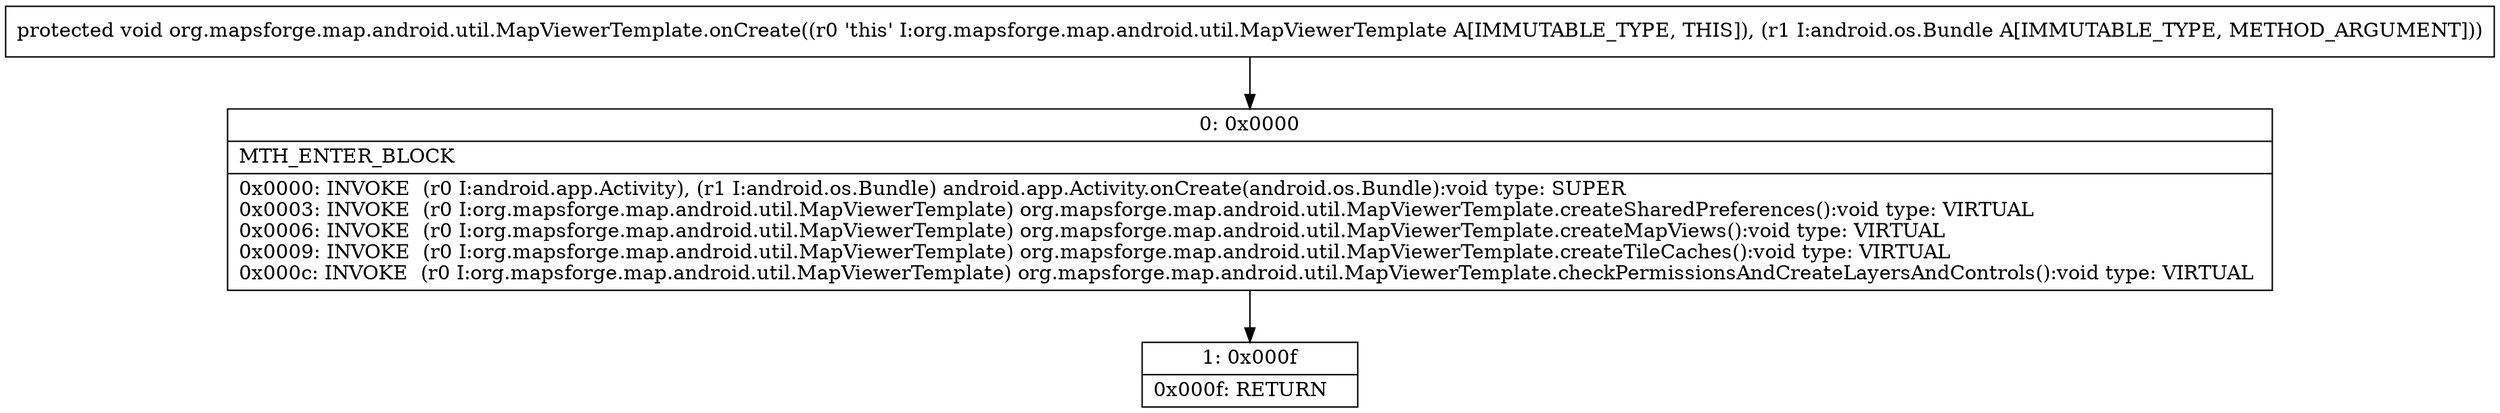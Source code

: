 digraph "CFG fororg.mapsforge.map.android.util.MapViewerTemplate.onCreate(Landroid\/os\/Bundle;)V" {
Node_0 [shape=record,label="{0\:\ 0x0000|MTH_ENTER_BLOCK\l|0x0000: INVOKE  (r0 I:android.app.Activity), (r1 I:android.os.Bundle) android.app.Activity.onCreate(android.os.Bundle):void type: SUPER \l0x0003: INVOKE  (r0 I:org.mapsforge.map.android.util.MapViewerTemplate) org.mapsforge.map.android.util.MapViewerTemplate.createSharedPreferences():void type: VIRTUAL \l0x0006: INVOKE  (r0 I:org.mapsforge.map.android.util.MapViewerTemplate) org.mapsforge.map.android.util.MapViewerTemplate.createMapViews():void type: VIRTUAL \l0x0009: INVOKE  (r0 I:org.mapsforge.map.android.util.MapViewerTemplate) org.mapsforge.map.android.util.MapViewerTemplate.createTileCaches():void type: VIRTUAL \l0x000c: INVOKE  (r0 I:org.mapsforge.map.android.util.MapViewerTemplate) org.mapsforge.map.android.util.MapViewerTemplate.checkPermissionsAndCreateLayersAndControls():void type: VIRTUAL \l}"];
Node_1 [shape=record,label="{1\:\ 0x000f|0x000f: RETURN   \l}"];
MethodNode[shape=record,label="{protected void org.mapsforge.map.android.util.MapViewerTemplate.onCreate((r0 'this' I:org.mapsforge.map.android.util.MapViewerTemplate A[IMMUTABLE_TYPE, THIS]), (r1 I:android.os.Bundle A[IMMUTABLE_TYPE, METHOD_ARGUMENT])) }"];
MethodNode -> Node_0;
Node_0 -> Node_1;
}

